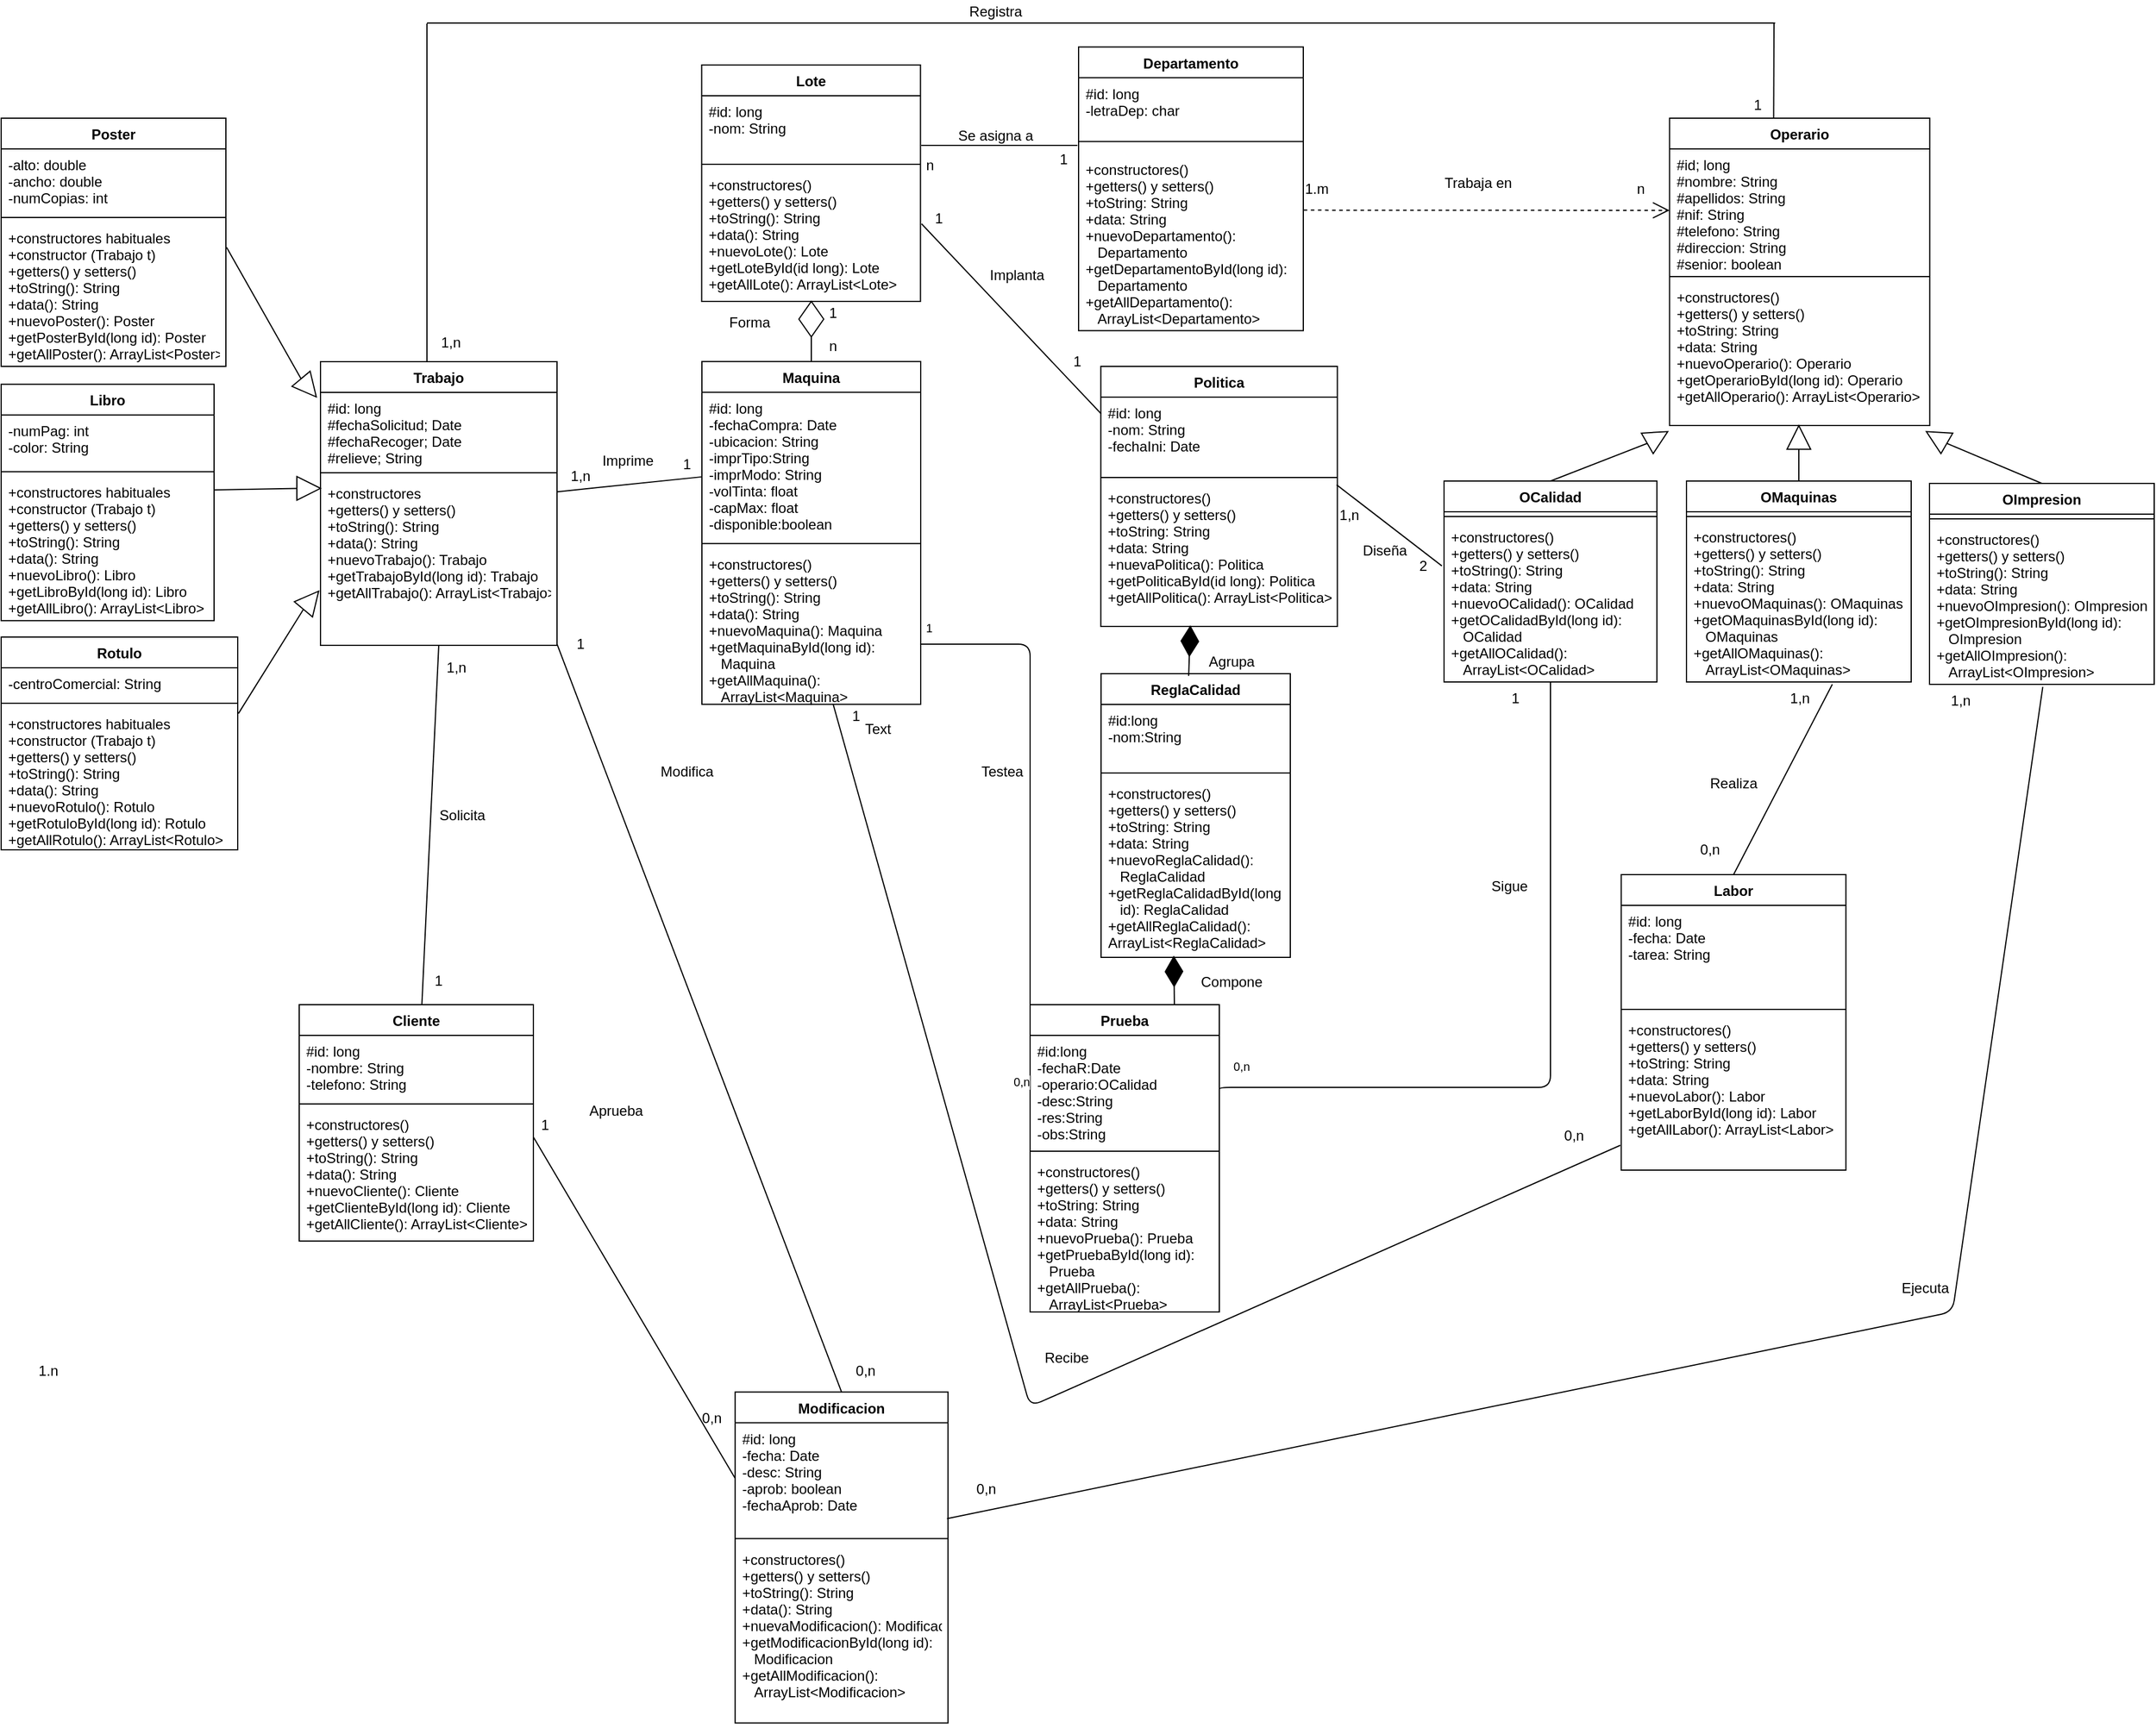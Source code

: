 <mxfile version="12.3.3" type="device" pages="1"><diagram id="FINPR5G2HzoAXYaAKj14" name="Page-1"><mxGraphModel dx="1006" dy="542" grid="1" gridSize="10" guides="1" tooltips="1" connect="1" arrows="1" fold="1" page="1" pageScale="1" pageWidth="3300" pageHeight="2339" math="0" shadow="0"><root><mxCell id="0"/><mxCell id="1" parent="0"/><mxCell id="1oXscA4LE7z4bwvGvyT2-3" value="Trabajo" style="swimlane;fontStyle=1;align=center;verticalAlign=top;childLayout=stackLayout;horizontal=1;startSize=26;horizontalStack=0;resizeParent=1;resizeParentMax=0;resizeLast=0;collapsible=1;marginBottom=0;" parent="1" vertex="1"><mxGeometry x="350" y="336" width="200" height="240" as="geometry"><mxRectangle x="310" y="308" width="70" height="26" as="alternateBounds"/></mxGeometry></mxCell><mxCell id="1oXscA4LE7z4bwvGvyT2-4" value="#id: long&#10;#fechaSolicitud; Date&#10;#fechaRecoger; Date&#10;#relieve; String&#10;" style="text;strokeColor=none;fillColor=none;align=left;verticalAlign=top;spacingLeft=4;spacingRight=4;overflow=hidden;rotatable=0;points=[[0,0.5],[1,0.5]];portConstraint=eastwest;" parent="1oXscA4LE7z4bwvGvyT2-3" vertex="1"><mxGeometry y="26" width="200" height="64" as="geometry"/></mxCell><mxCell id="1oXscA4LE7z4bwvGvyT2-5" value="" style="line;strokeWidth=1;fillColor=none;align=left;verticalAlign=middle;spacingTop=-1;spacingLeft=3;spacingRight=3;rotatable=0;labelPosition=right;points=[];portConstraint=eastwest;" parent="1oXscA4LE7z4bwvGvyT2-3" vertex="1"><mxGeometry y="90" width="200" height="8" as="geometry"/></mxCell><mxCell id="1oXscA4LE7z4bwvGvyT2-6" value="+constructores&#10;+getters() y setters()&#10;+toString(): String&#10;+data(): String&#10;+nuevoTrabajo(): Trabajo&#10;+getTrabajoById(long id): Trabajo&#10;+getAllTrabajo(): ArrayList&lt;Trabajo&gt;" style="text;strokeColor=none;fillColor=none;align=left;verticalAlign=top;spacingLeft=4;spacingRight=4;overflow=hidden;rotatable=0;points=[[0,0.5],[1,0.5]];portConstraint=eastwest;" parent="1oXscA4LE7z4bwvGvyT2-3" vertex="1"><mxGeometry y="98" width="200" height="142" as="geometry"/></mxCell><mxCell id="1oXscA4LE7z4bwvGvyT2-8" value="Rotulo" style="swimlane;fontStyle=1;align=center;verticalAlign=top;childLayout=stackLayout;horizontal=1;startSize=26;horizontalStack=0;resizeParent=1;resizeParentMax=0;resizeLast=0;collapsible=1;marginBottom=0;" parent="1" vertex="1"><mxGeometry x="80" y="569" width="200" height="180" as="geometry"><mxRectangle x="85" y="520" width="70" height="26" as="alternateBounds"/></mxGeometry></mxCell><mxCell id="1oXscA4LE7z4bwvGvyT2-9" value="-centroComercial: String" style="text;strokeColor=none;fillColor=none;align=left;verticalAlign=top;spacingLeft=4;spacingRight=4;overflow=hidden;rotatable=0;points=[[0,0.5],[1,0.5]];portConstraint=eastwest;" parent="1oXscA4LE7z4bwvGvyT2-8" vertex="1"><mxGeometry y="26" width="200" height="26" as="geometry"/></mxCell><mxCell id="1oXscA4LE7z4bwvGvyT2-10" value="" style="line;strokeWidth=1;fillColor=none;align=left;verticalAlign=middle;spacingTop=-1;spacingLeft=3;spacingRight=3;rotatable=0;labelPosition=right;points=[];portConstraint=eastwest;" parent="1oXscA4LE7z4bwvGvyT2-8" vertex="1"><mxGeometry y="52" width="200" height="8" as="geometry"/></mxCell><mxCell id="1oXscA4LE7z4bwvGvyT2-11" value="+constructores habituales&#10;+constructor (Trabajo t)&#10;+getters() y setters()&#10;+toString(): String&#10;+data(): String&#10;+nuevoRotulo(): Rotulo&#10;+getRotuloById(long id): Rotulo&#10;+getAllRotulo(): ArrayList&lt;Rotulo&gt;" style="text;strokeColor=none;fillColor=none;align=left;verticalAlign=top;spacingLeft=4;spacingRight=4;overflow=hidden;rotatable=0;points=[[0,0.5],[1,0.5]];portConstraint=eastwest;" parent="1oXscA4LE7z4bwvGvyT2-8" vertex="1"><mxGeometry y="60" width="200" height="120" as="geometry"/></mxCell><mxCell id="1oXscA4LE7z4bwvGvyT2-12" value="Poster&#10;" style="swimlane;fontStyle=1;align=center;verticalAlign=top;childLayout=stackLayout;horizontal=1;startSize=26;horizontalStack=0;resizeParent=1;resizeParentMax=0;resizeLast=0;collapsible=1;marginBottom=0;" parent="1" vertex="1"><mxGeometry x="80" y="130" width="190" height="210" as="geometry"><mxRectangle x="80" y="80" width="70" height="26" as="alternateBounds"/></mxGeometry></mxCell><mxCell id="1oXscA4LE7z4bwvGvyT2-13" value="-alto: double&#10;-ancho: double&#10;-numCopias: int" style="text;strokeColor=none;fillColor=none;align=left;verticalAlign=top;spacingLeft=4;spacingRight=4;overflow=hidden;rotatable=0;points=[[0,0.5],[1,0.5]];portConstraint=eastwest;" parent="1oXscA4LE7z4bwvGvyT2-12" vertex="1"><mxGeometry y="26" width="190" height="54" as="geometry"/></mxCell><mxCell id="1oXscA4LE7z4bwvGvyT2-14" value="" style="line;strokeWidth=1;fillColor=none;align=left;verticalAlign=middle;spacingTop=-1;spacingLeft=3;spacingRight=3;rotatable=0;labelPosition=right;points=[];portConstraint=eastwest;" parent="1oXscA4LE7z4bwvGvyT2-12" vertex="1"><mxGeometry y="80" width="190" height="8" as="geometry"/></mxCell><mxCell id="1oXscA4LE7z4bwvGvyT2-15" value="+constructores habituales&#10;+constructor (Trabajo t)&#10;+getters() y setters()&#10;+toString(): String&#10;+data(): String&#10;+nuevoPoster(): Poster&#10;+getPosterById(long id): Poster&#10;+getAllPoster(): ArrayList&lt;Poster&gt;" style="text;strokeColor=none;fillColor=none;align=left;verticalAlign=top;spacingLeft=4;spacingRight=4;overflow=hidden;rotatable=0;points=[[0,0.5],[1,0.5]];portConstraint=eastwest;" parent="1oXscA4LE7z4bwvGvyT2-12" vertex="1"><mxGeometry y="88" width="190" height="122" as="geometry"/></mxCell><mxCell id="1oXscA4LE7z4bwvGvyT2-27" value="Cliente" style="swimlane;fontStyle=1;align=center;verticalAlign=top;childLayout=stackLayout;horizontal=1;startSize=26;horizontalStack=0;resizeParent=1;resizeParentMax=0;resizeLast=0;collapsible=1;marginBottom=0;" parent="1" vertex="1"><mxGeometry x="332" y="880" width="198" height="200" as="geometry"><mxRectangle x="380" y="20" width="70" height="26" as="alternateBounds"/></mxGeometry></mxCell><mxCell id="1oXscA4LE7z4bwvGvyT2-31" value="#id: long&#10;-nombre: String&#10;-telefono: String" style="text;strokeColor=none;fillColor=none;align=left;verticalAlign=top;spacingLeft=4;spacingRight=4;overflow=hidden;rotatable=0;points=[[0,0.5],[1,0.5]];portConstraint=eastwest;" parent="1oXscA4LE7z4bwvGvyT2-27" vertex="1"><mxGeometry y="26" width="198" height="54" as="geometry"/></mxCell><mxCell id="1oXscA4LE7z4bwvGvyT2-29" value="" style="line;strokeWidth=1;fillColor=none;align=left;verticalAlign=middle;spacingTop=-1;spacingLeft=3;spacingRight=3;rotatable=0;labelPosition=right;points=[];portConstraint=eastwest;" parent="1oXscA4LE7z4bwvGvyT2-27" vertex="1"><mxGeometry y="80" width="198" height="8" as="geometry"/></mxCell><mxCell id="1oXscA4LE7z4bwvGvyT2-30" value="+constructores()&#10;+getters() y setters()&#10;+toString(): String&#10;+data(): String&#10;+nuevoCliente(): Cliente&#10;+getClienteById(long id): Cliente&#10;+getAllCliente(): ArrayList&lt;Cliente&gt;" style="text;strokeColor=none;fillColor=none;align=left;verticalAlign=top;spacingLeft=4;spacingRight=4;overflow=hidden;rotatable=0;points=[[0,0.5],[1,0.5]];portConstraint=eastwest;" parent="1oXscA4LE7z4bwvGvyT2-27" vertex="1"><mxGeometry y="88" width="198" height="112" as="geometry"/></mxCell><mxCell id="1oXscA4LE7z4bwvGvyT2-33" value="Maquina" style="swimlane;fontStyle=1;align=center;verticalAlign=top;childLayout=stackLayout;horizontal=1;startSize=26;horizontalStack=0;resizeParent=1;resizeParentMax=0;resizeLast=0;collapsible=1;marginBottom=0;" parent="1" vertex="1"><mxGeometry x="672.5" y="335.9" width="185" height="290" as="geometry"><mxRectangle x="580" y="304.9" width="80" height="26" as="alternateBounds"/></mxGeometry></mxCell><mxCell id="1oXscA4LE7z4bwvGvyT2-34" value="#id: long&#10;-fechaCompra: Date&#10;-ubicacion: String&#10;-imprTipo:String&#10;-imprModo: String&#10;-volTinta: float&#10;-capMax: float&#10;-disponible:boolean&#10;&#10;&#10;&#10;" style="text;strokeColor=none;fillColor=none;align=left;verticalAlign=top;spacingLeft=4;spacingRight=4;overflow=hidden;rotatable=0;points=[[0,0.5],[1,0.5]];portConstraint=eastwest;" parent="1oXscA4LE7z4bwvGvyT2-33" vertex="1"><mxGeometry y="26" width="185" height="124" as="geometry"/></mxCell><mxCell id="1oXscA4LE7z4bwvGvyT2-35" value="" style="line;strokeWidth=1;fillColor=none;align=left;verticalAlign=middle;spacingTop=-1;spacingLeft=3;spacingRight=3;rotatable=0;labelPosition=right;points=[];portConstraint=eastwest;" parent="1oXscA4LE7z4bwvGvyT2-33" vertex="1"><mxGeometry y="150" width="185" height="8" as="geometry"/></mxCell><mxCell id="1oXscA4LE7z4bwvGvyT2-36" value="+constructores()&#10;+getters() y setters()&#10;+toString(): String&#10;+data(): String&#10;+nuevoMaquina(): Maquina&#10;+getMaquinaById(long id): &#10;   Maquina&#10;+getAllMaquina(): &#10;   ArrayList&lt;Maquina&gt;&#10;" style="text;strokeColor=none;fillColor=none;align=left;verticalAlign=top;spacingLeft=4;spacingRight=4;overflow=hidden;rotatable=0;points=[[0,0.5],[1,0.5]];portConstraint=eastwest;" parent="1oXscA4LE7z4bwvGvyT2-33" vertex="1"><mxGeometry y="158" width="185" height="132" as="geometry"/></mxCell><mxCell id="1oXscA4LE7z4bwvGvyT2-38" value="Lote" style="swimlane;fontStyle=1;align=center;verticalAlign=top;childLayout=stackLayout;horizontal=1;startSize=26;horizontalStack=0;resizeParent=1;resizeParentMax=0;resizeLast=0;collapsible=1;marginBottom=0;" parent="1" vertex="1"><mxGeometry x="672.3" y="85" width="185" height="200" as="geometry"><mxRectangle x="559.8" y="80" width="60" height="26" as="alternateBounds"/></mxGeometry></mxCell><mxCell id="1oXscA4LE7z4bwvGvyT2-39" value="#id: long&#10;-nom: String&#10;" style="text;strokeColor=none;fillColor=none;align=left;verticalAlign=top;spacingLeft=4;spacingRight=4;overflow=hidden;rotatable=0;points=[[0,0.5],[1,0.5]];portConstraint=eastwest;" parent="1oXscA4LE7z4bwvGvyT2-38" vertex="1"><mxGeometry y="26" width="185" height="54" as="geometry"/></mxCell><mxCell id="1oXscA4LE7z4bwvGvyT2-40" value="" style="line;strokeWidth=1;fillColor=none;align=left;verticalAlign=middle;spacingTop=-1;spacingLeft=3;spacingRight=3;rotatable=0;labelPosition=right;points=[];portConstraint=eastwest;" parent="1oXscA4LE7z4bwvGvyT2-38" vertex="1"><mxGeometry y="80" width="185" height="8" as="geometry"/></mxCell><mxCell id="1oXscA4LE7z4bwvGvyT2-41" value="+constructores()&#10;+getters() y setters()&#10;+toString(): String&#10;+data(): String&#10;+nuevoLote(): Lote&#10;+getLoteById(id long): Lote&#10;+getAllLote(): ArrayList&lt;Lote&gt;" style="text;strokeColor=none;fillColor=none;align=left;verticalAlign=top;spacingLeft=4;spacingRight=4;overflow=hidden;rotatable=0;points=[[0,0.5],[1,0.5]];portConstraint=eastwest;" parent="1oXscA4LE7z4bwvGvyT2-38" vertex="1"><mxGeometry y="88" width="185" height="112" as="geometry"/></mxCell><mxCell id="B73v2lXdH34x8dakDg6a-5" value="Libro" style="swimlane;fontStyle=1;align=center;verticalAlign=top;childLayout=stackLayout;horizontal=1;startSize=26;horizontalStack=0;resizeParent=1;resizeParentMax=0;resizeLast=0;collapsible=1;marginBottom=0;" parent="1" vertex="1"><mxGeometry x="80" y="355.1" width="180" height="200" as="geometry"><mxRectangle x="85" y="308.1" width="60" height="26" as="alternateBounds"/></mxGeometry></mxCell><mxCell id="B73v2lXdH34x8dakDg6a-6" value="-numPag: int&#10;-color: String" style="text;strokeColor=none;fillColor=none;align=left;verticalAlign=top;spacingLeft=4;spacingRight=4;overflow=hidden;rotatable=0;points=[[0,0.5],[1,0.5]];portConstraint=eastwest;" parent="B73v2lXdH34x8dakDg6a-5" vertex="1"><mxGeometry y="26" width="180" height="44" as="geometry"/></mxCell><mxCell id="B73v2lXdH34x8dakDg6a-7" value="" style="line;strokeWidth=1;fillColor=none;align=left;verticalAlign=middle;spacingTop=-1;spacingLeft=3;spacingRight=3;rotatable=0;labelPosition=right;points=[];portConstraint=eastwest;" parent="B73v2lXdH34x8dakDg6a-5" vertex="1"><mxGeometry y="70" width="180" height="8" as="geometry"/></mxCell><mxCell id="B73v2lXdH34x8dakDg6a-8" value="+constructores habituales&#10;+constructor (Trabajo t)&#10;+getters() y setters()&#10;+toString(): String&#10;+data(): String&#10;+nuevoLibro(): Libro&#10;+getLibroById(long id): Libro&#10;+getAllLibro(): ArrayList&lt;Libro&gt;" style="text;strokeColor=none;fillColor=none;align=left;verticalAlign=top;spacingLeft=4;spacingRight=4;overflow=hidden;rotatable=0;points=[[0,0.5],[1,0.5]];portConstraint=eastwest;" parent="B73v2lXdH34x8dakDg6a-5" vertex="1"><mxGeometry y="78" width="180" height="122" as="geometry"/></mxCell><mxCell id="B73v2lXdH34x8dakDg6a-9" value="Departamento" style="swimlane;fontStyle=1;align=center;verticalAlign=top;childLayout=stackLayout;horizontal=1;startSize=26;horizontalStack=0;resizeParent=1;resizeParentMax=0;resizeLast=0;collapsible=1;marginBottom=0;" parent="1" vertex="1"><mxGeometry x="991" y="69.8" width="190" height="240" as="geometry"><mxRectangle x="820" y="79.8" width="110" height="26" as="alternateBounds"/></mxGeometry></mxCell><mxCell id="B73v2lXdH34x8dakDg6a-10" value="#id: long&#10;-letraDep: char" style="text;strokeColor=none;fillColor=none;align=left;verticalAlign=top;spacingLeft=4;spacingRight=4;overflow=hidden;rotatable=0;points=[[0,0.5],[1,0.5]];portConstraint=eastwest;" parent="B73v2lXdH34x8dakDg6a-9" vertex="1"><mxGeometry y="26" width="190" height="44" as="geometry"/></mxCell><mxCell id="B73v2lXdH34x8dakDg6a-11" value="" style="line;strokeWidth=1;fillColor=none;align=left;verticalAlign=middle;spacingTop=-1;spacingLeft=3;spacingRight=3;rotatable=0;labelPosition=right;points=[];portConstraint=eastwest;" parent="B73v2lXdH34x8dakDg6a-9" vertex="1"><mxGeometry y="70" width="190" height="20" as="geometry"/></mxCell><mxCell id="B73v2lXdH34x8dakDg6a-12" value="+constructores()&#10;+getters() y setters()&#10;+toString: String&#10;+data: String&#10;+nuevoDepartamento(): &#10;   Departamento&#10;+getDepartamentoById(long id):&#10;   Departamento&#10;+getAllDepartamento():&#10;   ArrayList&lt;Departamento&gt;" style="text;strokeColor=none;fillColor=none;align=left;verticalAlign=top;spacingLeft=4;spacingRight=4;overflow=hidden;rotatable=0;points=[[0,0.5],[1,0.5]];portConstraint=eastwest;" parent="B73v2lXdH34x8dakDg6a-9" vertex="1"><mxGeometry y="90" width="190" height="150" as="geometry"/></mxCell><mxCell id="B73v2lXdH34x8dakDg6a-13" value="Operario" style="swimlane;fontStyle=1;align=center;verticalAlign=top;childLayout=stackLayout;horizontal=1;startSize=26;horizontalStack=0;resizeParent=1;resizeParentMax=0;resizeLast=0;collapsible=1;marginBottom=0;" parent="1" vertex="1"><mxGeometry x="1490.7" y="130" width="220" height="260" as="geometry"><mxRectangle x="1055.2" y="282" width="80" height="26" as="alternateBounds"/></mxGeometry></mxCell><mxCell id="B73v2lXdH34x8dakDg6a-14" value="#id; long&#10;#nombre: String&#10;#apellidos: String&#10;#nif: String&#10;#telefono: String&#10;#direccion: String&#10;#senior: boolean" style="text;strokeColor=none;fillColor=none;align=left;verticalAlign=top;spacingLeft=4;spacingRight=4;overflow=hidden;rotatable=0;points=[[0,0.5],[1,0.5]];portConstraint=eastwest;" parent="B73v2lXdH34x8dakDg6a-13" vertex="1"><mxGeometry y="26" width="220" height="104" as="geometry"/></mxCell><mxCell id="B73v2lXdH34x8dakDg6a-15" value="" style="line;strokeWidth=1;fillColor=none;align=left;verticalAlign=middle;spacingTop=-1;spacingLeft=3;spacingRight=3;rotatable=0;labelPosition=right;points=[];portConstraint=eastwest;" parent="B73v2lXdH34x8dakDg6a-13" vertex="1"><mxGeometry y="130" width="220" height="8" as="geometry"/></mxCell><mxCell id="B73v2lXdH34x8dakDg6a-16" value="+constructores()&#10;+getters() y setters()&#10;+toString: String&#10;+data: String&#10;+nuevoOperario(): Operario&#10;+getOperarioById(long id): Operario&#10;+getAllOperario(): ArrayList&lt;Operario&gt;" style="text;strokeColor=none;fillColor=none;align=left;verticalAlign=top;spacingLeft=4;spacingRight=4;overflow=hidden;rotatable=0;points=[[0,0.5],[1,0.5]];portConstraint=eastwest;" parent="B73v2lXdH34x8dakDg6a-13" vertex="1"><mxGeometry y="138" width="220" height="122" as="geometry"/></mxCell><mxCell id="B73v2lXdH34x8dakDg6a-17" value="OImpresion" style="swimlane;fontStyle=1;align=center;verticalAlign=top;childLayout=stackLayout;horizontal=1;startSize=26;horizontalStack=0;resizeParent=1;resizeParentMax=0;resizeLast=0;collapsible=1;marginBottom=0;" parent="1" vertex="1"><mxGeometry x="1710.5" y="439" width="190" height="170" as="geometry"><mxRectangle x="849.8" y="470" width="130" height="26" as="alternateBounds"/></mxGeometry></mxCell><mxCell id="B73v2lXdH34x8dakDg6a-19" value="" style="line;strokeWidth=1;fillColor=none;align=left;verticalAlign=middle;spacingTop=-1;spacingLeft=3;spacingRight=3;rotatable=0;labelPosition=right;points=[];portConstraint=eastwest;" parent="B73v2lXdH34x8dakDg6a-17" vertex="1"><mxGeometry y="26" width="190" height="8" as="geometry"/></mxCell><mxCell id="B73v2lXdH34x8dakDg6a-20" value="+constructores()&#10;+getters() y setters()&#10;+toString(): String&#10;+data: String&#10;+nuevoOImpresion(): OImpresion&#10;+getOImpresionById(long id):&#10;   OImpresion&#10;+getAllOImpresion(): &#10;   ArrayList&lt;OImpresion&gt;" style="text;strokeColor=none;fillColor=none;align=left;verticalAlign=top;spacingLeft=4;spacingRight=4;overflow=hidden;rotatable=0;points=[[0,0.5],[1,0.5]];portConstraint=eastwest;" parent="B73v2lXdH34x8dakDg6a-17" vertex="1"><mxGeometry y="34" width="190" height="136" as="geometry"/></mxCell><mxCell id="B73v2lXdH34x8dakDg6a-22" value="OMaquinas" style="swimlane;fontStyle=1;align=center;verticalAlign=top;childLayout=stackLayout;horizontal=1;startSize=26;horizontalStack=0;resizeParent=1;resizeParentMax=0;resizeLast=0;collapsible=1;marginBottom=0;" parent="1" vertex="1"><mxGeometry x="1505" y="437" width="190" height="170" as="geometry"><mxRectangle x="1025.2" y="472" width="130" height="26" as="alternateBounds"/></mxGeometry></mxCell><mxCell id="B73v2lXdH34x8dakDg6a-24" value="" style="line;strokeWidth=1;fillColor=none;align=left;verticalAlign=middle;spacingTop=-1;spacingLeft=3;spacingRight=3;rotatable=0;labelPosition=right;points=[];portConstraint=eastwest;" parent="B73v2lXdH34x8dakDg6a-22" vertex="1"><mxGeometry y="26" width="190" height="8" as="geometry"/></mxCell><mxCell id="B73v2lXdH34x8dakDg6a-25" value="+constructores()&#10;+getters() y setters()&#10;+toString(): String&#10;+data: String&#10;+nuevoOMaquinas(): OMaquinas&#10;+getOMaquinasById(long id):&#10;   OMaquinas&#10;+getAllOMaquinas(): &#10;   ArrayList&lt;OMaquinas&gt;&#10;" style="text;strokeColor=none;fillColor=none;align=left;verticalAlign=top;spacingLeft=4;spacingRight=4;overflow=hidden;rotatable=0;points=[[0,0.5],[1,0.5]];portConstraint=eastwest;" parent="B73v2lXdH34x8dakDg6a-22" vertex="1"><mxGeometry y="34" width="190" height="136" as="geometry"/></mxCell><mxCell id="B73v2lXdH34x8dakDg6a-26" value="OCalidad" style="swimlane;fontStyle=1;align=center;verticalAlign=top;childLayout=stackLayout;horizontal=1;startSize=26;horizontalStack=0;resizeParent=1;resizeParentMax=0;resizeLast=0;collapsible=1;marginBottom=0;" parent="1" vertex="1"><mxGeometry x="1300" y="437" width="180" height="170" as="geometry"><mxRectangle x="1240" y="470" width="120" height="26" as="alternateBounds"/></mxGeometry></mxCell><mxCell id="B73v2lXdH34x8dakDg6a-28" value="" style="line;strokeWidth=1;fillColor=none;align=left;verticalAlign=middle;spacingTop=-1;spacingLeft=3;spacingRight=3;rotatable=0;labelPosition=right;points=[];portConstraint=eastwest;" parent="B73v2lXdH34x8dakDg6a-26" vertex="1"><mxGeometry y="26" width="180" height="8" as="geometry"/></mxCell><mxCell id="B73v2lXdH34x8dakDg6a-29" value="+constructores()&#10;+getters() y setters()&#10;+toString(): String&#10;+data: String&#10;+nuevoOCalidad(): OCalidad&#10;+getOCalidadById(long id):&#10;   OCalidad&#10;+getAllOCalidad(): &#10;   ArrayList&lt;OCalidad&gt;" style="text;strokeColor=none;fillColor=none;align=left;verticalAlign=top;spacingLeft=4;spacingRight=4;overflow=hidden;rotatable=0;points=[[0,0.5],[1,0.5]];portConstraint=eastwest;" parent="B73v2lXdH34x8dakDg6a-26" vertex="1"><mxGeometry y="34" width="180" height="136" as="geometry"/></mxCell><mxCell id="B73v2lXdH34x8dakDg6a-30" value="Labor" style="swimlane;fontStyle=1;align=center;verticalAlign=top;childLayout=stackLayout;horizontal=1;startSize=26;horizontalStack=0;resizeParent=1;resizeParentMax=0;resizeLast=0;collapsible=1;marginBottom=0;" parent="1" vertex="1"><mxGeometry x="1449.8" y="770" width="190" height="250" as="geometry"><mxRectangle x="835.3" y="584" width="60" height="26" as="alternateBounds"/></mxGeometry></mxCell><mxCell id="B73v2lXdH34x8dakDg6a-31" value="#id: long&#10;-fecha: Date&#10;-tarea: String&#10;" style="text;strokeColor=none;fillColor=none;align=left;verticalAlign=top;spacingLeft=4;spacingRight=4;overflow=hidden;rotatable=0;points=[[0,0.5],[1,0.5]];portConstraint=eastwest;" parent="B73v2lXdH34x8dakDg6a-30" vertex="1"><mxGeometry y="26" width="190" height="84" as="geometry"/></mxCell><mxCell id="B73v2lXdH34x8dakDg6a-32" value="" style="line;strokeWidth=1;fillColor=none;align=left;verticalAlign=middle;spacingTop=-1;spacingLeft=3;spacingRight=3;rotatable=0;labelPosition=right;points=[];portConstraint=eastwest;" parent="B73v2lXdH34x8dakDg6a-30" vertex="1"><mxGeometry y="110" width="190" height="8" as="geometry"/></mxCell><mxCell id="B73v2lXdH34x8dakDg6a-33" value="+constructores()&#10;+getters() y setters()&#10;+toString: String&#10;+data: String&#10;+nuevoLabor(): Labor&#10;+getLaborById(long id): Labor&#10;+getAllLabor(): ArrayList&lt;Labor&gt;" style="text;strokeColor=none;fillColor=none;align=left;verticalAlign=top;spacingLeft=4;spacingRight=4;overflow=hidden;rotatable=0;points=[[0,0.5],[1,0.5]];portConstraint=eastwest;" parent="B73v2lXdH34x8dakDg6a-30" vertex="1"><mxGeometry y="118" width="190" height="132" as="geometry"/></mxCell><mxCell id="B73v2lXdH34x8dakDg6a-34" value="Modificacion" style="swimlane;fontStyle=1;align=center;verticalAlign=top;childLayout=stackLayout;horizontal=1;startSize=26;horizontalStack=0;resizeParent=1;resizeParentMax=0;resizeLast=0;collapsible=1;marginBottom=0;" parent="1" vertex="1"><mxGeometry x="700.6" y="1207.8" width="180" height="280" as="geometry"><mxRectangle x="589.6" y="609.8" width="100" height="26" as="alternateBounds"/></mxGeometry></mxCell><mxCell id="B73v2lXdH34x8dakDg6a-35" value="#id: long&#10;-fecha: Date&#10;-desc: String&#10;-aprob: boolean&#10;-fechaAprob: Date&#10;" style="text;strokeColor=none;fillColor=none;align=left;verticalAlign=top;spacingLeft=4;spacingRight=4;overflow=hidden;rotatable=0;points=[[0,0.5],[1,0.5]];portConstraint=eastwest;" parent="B73v2lXdH34x8dakDg6a-34" vertex="1"><mxGeometry y="26" width="180" height="94" as="geometry"/></mxCell><mxCell id="B73v2lXdH34x8dakDg6a-36" value="" style="line;strokeWidth=1;fillColor=none;align=left;verticalAlign=middle;spacingTop=-1;spacingLeft=3;spacingRight=3;rotatable=0;labelPosition=right;points=[];portConstraint=eastwest;" parent="B73v2lXdH34x8dakDg6a-34" vertex="1"><mxGeometry y="120" width="180" height="8" as="geometry"/></mxCell><mxCell id="B73v2lXdH34x8dakDg6a-37" value="+constructores()&#10;+getters() y setters()&#10;+toString(): String&#10;+data(): String&#10;+nuevaModificacion(): Modificacion&#10;+getModificacionById(long id): &#10;   Modificacion&#10;+getAllModificacion(): &#10;   ArrayList&lt;Modificacion&gt;" style="text;strokeColor=none;fillColor=none;align=left;verticalAlign=top;spacingLeft=4;spacingRight=4;overflow=hidden;rotatable=0;points=[[0,0.5],[1,0.5]];portConstraint=eastwest;" parent="B73v2lXdH34x8dakDg6a-34" vertex="1"><mxGeometry y="128" width="180" height="152" as="geometry"/></mxCell><mxCell id="B73v2lXdH34x8dakDg6a-38" value="Politica" style="swimlane;fontStyle=1;align=center;verticalAlign=top;childLayout=stackLayout;horizontal=1;startSize=26;horizontalStack=0;resizeParent=1;resizeParentMax=0;resizeLast=0;collapsible=1;marginBottom=0;" parent="1" vertex="1"><mxGeometry x="1009.8" y="340" width="200" height="220" as="geometry"><mxRectangle x="1049.8" y="584" width="70" height="26" as="alternateBounds"/></mxGeometry></mxCell><mxCell id="B73v2lXdH34x8dakDg6a-39" value="#id: long&#10;-nom: String&#10;-fechaIni: Date&#10;" style="text;strokeColor=none;fillColor=none;align=left;verticalAlign=top;spacingLeft=4;spacingRight=4;overflow=hidden;rotatable=0;points=[[0,0.5],[1,0.5]];portConstraint=eastwest;" parent="B73v2lXdH34x8dakDg6a-38" vertex="1"><mxGeometry y="26" width="200" height="64" as="geometry"/></mxCell><mxCell id="B73v2lXdH34x8dakDg6a-40" value="" style="line;strokeWidth=1;fillColor=none;align=left;verticalAlign=middle;spacingTop=-1;spacingLeft=3;spacingRight=3;rotatable=0;labelPosition=right;points=[];portConstraint=eastwest;" parent="B73v2lXdH34x8dakDg6a-38" vertex="1"><mxGeometry y="90" width="200" height="8" as="geometry"/></mxCell><mxCell id="B73v2lXdH34x8dakDg6a-41" value="+constructores()&#10;+getters() y setters()&#10;+toString: String&#10;+data: String &#10;+nuevaPolitica(): Politica&#10;+getPoliticaById(id long): Politica&#10;+getAllPolitica(): ArrayList&lt;Politica&gt;" style="text;strokeColor=none;fillColor=none;align=left;verticalAlign=top;spacingLeft=4;spacingRight=4;overflow=hidden;rotatable=0;points=[[0,0.5],[1,0.5]];portConstraint=eastwest;" parent="B73v2lXdH34x8dakDg6a-38" vertex="1"><mxGeometry y="98" width="200" height="122" as="geometry"/></mxCell><mxCell id="XLXHDITQY2P4VodOv5Uc-3" value="" style="triangle;whiteSpace=wrap;html=1;rotation=50;" parent="1" vertex="1"><mxGeometry x="330" y="348.147" width="20" height="20" as="geometry"/></mxCell><mxCell id="XLXHDITQY2P4VodOv5Uc-4" value="" style="triangle;whiteSpace=wrap;html=1;" parent="1" vertex="1"><mxGeometry x="330" y="433.147" width="20" height="20" as="geometry"/></mxCell><mxCell id="XLXHDITQY2P4VodOv5Uc-5" value="" style="triangle;whiteSpace=wrap;html=1;rotation=-50;" parent="1" vertex="1"><mxGeometry x="332" y="527.853" width="20" height="20" as="geometry"/></mxCell><mxCell id="XLXHDITQY2P4VodOv5Uc-6" value="" style="endArrow=none;html=1;entryX=1.003;entryY=0.039;entryDx=0;entryDy=0;entryPerimeter=0;exitX=0;exitY=0.5;exitDx=0;exitDy=0;" parent="1" source="XLXHDITQY2P4VodOv5Uc-5" target="1oXscA4LE7z4bwvGvyT2-11" edge="1"><mxGeometry width="50" height="50" relative="1" as="geometry"><mxPoint x="330" y="540" as="sourcePoint"/><mxPoint x="130" y="1140" as="targetPoint"/></mxGeometry></mxCell><mxCell id="XLXHDITQY2P4VodOv5Uc-7" value="" style="endArrow=none;html=1;entryX=0.999;entryY=0.093;entryDx=0;entryDy=0;entryPerimeter=0;" parent="1" source="XLXHDITQY2P4VodOv5Uc-4" target="B73v2lXdH34x8dakDg6a-8" edge="1"><mxGeometry width="50" height="50" relative="1" as="geometry"><mxPoint x="328" y="444" as="sourcePoint"/><mxPoint x="265" y="444" as="targetPoint"/></mxGeometry></mxCell><mxCell id="XLXHDITQY2P4VodOv5Uc-9" value="" style="endArrow=none;html=1;entryX=1.003;entryY=0.174;entryDx=0;entryDy=0;entryPerimeter=0;exitX=0;exitY=0.5;exitDx=0;exitDy=0;" parent="1" source="XLXHDITQY2P4VodOv5Uc-3" target="1oXscA4LE7z4bwvGvyT2-15" edge="1"><mxGeometry width="50" height="50" relative="1" as="geometry"><mxPoint x="330" y="350" as="sourcePoint"/><mxPoint x="267" y="358" as="targetPoint"/></mxGeometry></mxCell><mxCell id="XLXHDITQY2P4VodOv5Uc-10" value="" style="endArrow=none;html=1;entryX=0.5;entryY=0;entryDx=0;entryDy=0;exitX=0;exitY=0.5;exitDx=0;exitDy=0;" parent="1" source="XLXHDITQY2P4VodOv5Uc-16" target="B73v2lXdH34x8dakDg6a-17" edge="1"><mxGeometry width="50" height="50" relative="1" as="geometry"><mxPoint x="1670.5" y="405" as="sourcePoint"/><mxPoint x="651.04" y="247.488" as="targetPoint"/></mxGeometry></mxCell><mxCell id="XLXHDITQY2P4VodOv5Uc-11" value="" style="endArrow=none;html=1;entryX=0.5;entryY=0;entryDx=0;entryDy=0;exitX=0;exitY=0.5;exitDx=0;exitDy=0;" parent="1" source="XLXHDITQY2P4VodOv5Uc-15" target="B73v2lXdH34x8dakDg6a-22" edge="1"><mxGeometry width="50" height="50" relative="1" as="geometry"><mxPoint x="1550.5" y="430" as="sourcePoint"/><mxPoint x="661.04" y="257.488" as="targetPoint"/></mxGeometry></mxCell><mxCell id="XLXHDITQY2P4VodOv5Uc-12" value="" style="endArrow=none;html=1;entryX=0.5;entryY=0;entryDx=0;entryDy=0;exitX=0;exitY=0.5;exitDx=0;exitDy=0;" parent="1" source="XLXHDITQY2P4VodOv5Uc-13" target="B73v2lXdH34x8dakDg6a-26" edge="1"><mxGeometry width="50" height="50" relative="1" as="geometry"><mxPoint x="1780.5" y="400" as="sourcePoint"/><mxPoint x="671.04" y="267.488" as="targetPoint"/></mxGeometry></mxCell><mxCell id="XLXHDITQY2P4VodOv5Uc-13" value="" style="triangle;whiteSpace=wrap;html=1;rotation=-30;" parent="1" vertex="1"><mxGeometry x="1470.5" y="390.147" width="20" height="20" as="geometry"/></mxCell><mxCell id="XLXHDITQY2P4VodOv5Uc-15" value="" style="triangle;whiteSpace=wrap;html=1;rotation=-90;" parent="1" vertex="1"><mxGeometry x="1590" y="390.147" width="20" height="20" as="geometry"/></mxCell><mxCell id="XLXHDITQY2P4VodOv5Uc-16" value="" style="triangle;whiteSpace=wrap;html=1;rotation=-150;" parent="1" vertex="1"><mxGeometry x="1706.5" y="390.147" width="20" height="20" as="geometry"/></mxCell><mxCell id="XLXHDITQY2P4VodOv5Uc-17" value="" style="endArrow=none;html=1;entryX=1;entryY=0.085;entryDx=0;entryDy=0;entryPerimeter=0;" parent="1" source="1oXscA4LE7z4bwvGvyT2-34" target="1oXscA4LE7z4bwvGvyT2-6" edge="1"><mxGeometry width="50" height="50" relative="1" as="geometry"><mxPoint x="80" y="1190" as="sourcePoint"/><mxPoint x="130" y="1140" as="targetPoint"/></mxGeometry></mxCell><mxCell id="XLXHDITQY2P4VodOv5Uc-18" value="" style="rhombus;whiteSpace=wrap;html=1;" parent="1" vertex="1"><mxGeometry x="754.5" y="285" width="21" height="30" as="geometry"/></mxCell><mxCell id="XLXHDITQY2P4VodOv5Uc-20" value="" style="endArrow=none;html=1;entryX=0.5;entryY=1;entryDx=0;entryDy=0;exitX=0.5;exitY=0;exitDx=0;exitDy=0;" parent="1" source="1oXscA4LE7z4bwvGvyT2-33" target="XLXHDITQY2P4VodOv5Uc-18" edge="1"><mxGeometry width="50" height="50" relative="1" as="geometry"><mxPoint x="580" y="335.167" as="sourcePoint"/><mxPoint x="630" y="285.167" as="targetPoint"/></mxGeometry></mxCell><mxCell id="XLXHDITQY2P4VodOv5Uc-22" value="" style="endArrow=none;html=1;" parent="1" edge="1"><mxGeometry width="50" height="50" relative="1" as="geometry"><mxPoint x="858" y="153" as="sourcePoint"/><mxPoint x="990" y="153" as="targetPoint"/></mxGeometry></mxCell><mxCell id="XLXHDITQY2P4VodOv5Uc-27" value="" style="endArrow=open;endSize=12;dashed=1;html=1;exitX=1.002;exitY=0.32;exitDx=0;exitDy=0;exitPerimeter=0;entryX=0;entryY=0.5;entryDx=0;entryDy=0;" parent="1" source="B73v2lXdH34x8dakDg6a-12" target="B73v2lXdH34x8dakDg6a-14" edge="1"><mxGeometry x="-0.132" y="-71" width="160" relative="1" as="geometry"><mxPoint x="1349.55" y="199.536" as="sourcePoint"/><mxPoint x="1450" y="250" as="targetPoint"/><mxPoint as="offset"/></mxGeometry></mxCell><mxCell id="XLXHDITQY2P4VodOv5Uc-30" value="" style="endArrow=none;html=1;entryX=0.5;entryY=1;entryDx=0;entryDy=0;" parent="1" source="1oXscA4LE7z4bwvGvyT2-27" target="1oXscA4LE7z4bwvGvyT2-3" edge="1"><mxGeometry width="50" height="50" relative="1" as="geometry"><mxPoint x="80" y="1230" as="sourcePoint"/><mxPoint x="445" y="579" as="targetPoint"/></mxGeometry></mxCell><mxCell id="XLXHDITQY2P4VodOv5Uc-31" value="" style="endArrow=none;html=1;exitX=-0.01;exitY=0.278;exitDx=0;exitDy=0;exitPerimeter=0;entryX=0.997;entryY=0.018;entryDx=0;entryDy=0;entryPerimeter=0;" parent="1" source="B73v2lXdH34x8dakDg6a-29" target="B73v2lXdH34x8dakDg6a-41" edge="1"><mxGeometry width="50" height="50" relative="1" as="geometry"><mxPoint x="1240" y="460.389" as="sourcePoint"/><mxPoint x="1290" y="410.389" as="targetPoint"/></mxGeometry></mxCell><mxCell id="XLXHDITQY2P4VodOv5Uc-32" value="" style="endArrow=none;html=1;exitX=0.001;exitY=0.219;exitDx=0;exitDy=0;exitPerimeter=0;entryX=1.005;entryY=0.414;entryDx=0;entryDy=0;entryPerimeter=0;" parent="1" source="B73v2lXdH34x8dakDg6a-39" target="1oXscA4LE7z4bwvGvyT2-41" edge="1"><mxGeometry width="50" height="50" relative="1" as="geometry"><mxPoint x="1009.7" y="376.583" as="sourcePoint"/><mxPoint x="900.76" y="249.863" as="targetPoint"/></mxGeometry></mxCell><mxCell id="XLXHDITQY2P4VodOv5Uc-33" value="" style="endArrow=none;html=1;exitX=0.649;exitY=1.015;exitDx=0;exitDy=0;exitPerimeter=0;entryX=0.5;entryY=0;entryDx=0;entryDy=0;" parent="1" source="B73v2lXdH34x8dakDg6a-25" target="B73v2lXdH34x8dakDg6a-30" edge="1"><mxGeometry width="50" height="50" relative="1" as="geometry"><mxPoint x="1590" y="616" as="sourcePoint"/><mxPoint x="1200" y="686" as="targetPoint"/></mxGeometry></mxCell><mxCell id="XLXHDITQY2P4VodOv5Uc-34" value="" style="endArrow=none;html=1;exitX=-0.004;exitY=0.841;exitDx=0;exitDy=0;exitPerimeter=0;" parent="1" source="B73v2lXdH34x8dakDg6a-33" target="1oXscA4LE7z4bwvGvyT2-36" edge="1"><mxGeometry width="50" height="50" relative="1" as="geometry"><mxPoint x="1009.7" y="671.416" as="sourcePoint"/><mxPoint x="900.76" y="544.696" as="targetPoint"/><Array as="points"><mxPoint x="950" y="1220"/></Array></mxGeometry></mxCell><mxCell id="XLXHDITQY2P4VodOv5Uc-35" value="" style="endArrow=none;html=1;entryX=0.504;entryY=1.016;entryDx=0;entryDy=0;entryPerimeter=0;exitX=0.995;exitY=0.863;exitDx=0;exitDy=0;exitPerimeter=0;" parent="1" source="B73v2lXdH34x8dakDg6a-35" target="B73v2lXdH34x8dakDg6a-20" edge="1"><mxGeometry width="50" height="50" relative="1" as="geometry"><mxPoint x="850" y="972" as="sourcePoint"/><mxPoint x="1770.197" y="638.196" as="targetPoint"/><Array as="points"><mxPoint x="1730" y="1140"/></Array></mxGeometry></mxCell><mxCell id="XLXHDITQY2P4VodOv5Uc-37" value="" style="endArrow=none;html=1;exitX=0;exitY=0.5;exitDx=0;exitDy=0;" parent="1" source="B73v2lXdH34x8dakDg6a-35" edge="1"><mxGeometry width="50" height="50" relative="1" as="geometry"><mxPoint x="678" y="990" as="sourcePoint"/><mxPoint x="530" y="992" as="targetPoint"/></mxGeometry></mxCell><mxCell id="XLXHDITQY2P4VodOv5Uc-38" value="" style="endArrow=none;html=1;exitX=0.5;exitY=0;exitDx=0;exitDy=0;entryX=0;entryY=0.5;entryDx=0;entryDy=0;" parent="1" source="B73v2lXdH34x8dakDg6a-34" target="BGkJPFm0Atz19N2lyD_Y-31" edge="1"><mxGeometry width="50" height="50" relative="1" as="geometry"><mxPoint x="765.28" y="879.242" as="sourcePoint"/><mxPoint x="620.89" y="879.241" as="targetPoint"/></mxGeometry></mxCell><mxCell id="XLXHDITQY2P4VodOv5Uc-41" value="Solicita" style="text;html=1;strokeColor=none;fillColor=none;align=center;verticalAlign=middle;whiteSpace=wrap;rounded=0;" parent="1" vertex="1"><mxGeometry x="450" y="710.167" width="40" height="20" as="geometry"/></mxCell><mxCell id="XLXHDITQY2P4VodOv5Uc-42" value="1" style="text;html=1;strokeColor=none;fillColor=none;align=center;verticalAlign=middle;whiteSpace=wrap;rounded=0;" parent="1" vertex="1"><mxGeometry x="430" y="850.167" width="40" height="20" as="geometry"/></mxCell><mxCell id="XLXHDITQY2P4VodOv5Uc-43" value="1,n" style="text;html=1;strokeColor=none;fillColor=none;align=center;verticalAlign=middle;whiteSpace=wrap;rounded=0;" parent="1" vertex="1"><mxGeometry x="445" y="585.167" width="40" height="20" as="geometry"/></mxCell><mxCell id="XLXHDITQY2P4VodOv5Uc-44" value="Imprime" style="text;html=1;strokeColor=none;fillColor=none;align=center;verticalAlign=middle;whiteSpace=wrap;rounded=0;" parent="1" vertex="1"><mxGeometry x="590" y="409.944" width="40" height="20" as="geometry"/></mxCell><mxCell id="XLXHDITQY2P4VodOv5Uc-49" value="1,n" style="text;html=1;strokeColor=none;fillColor=none;align=center;verticalAlign=middle;whiteSpace=wrap;rounded=0;" parent="1" vertex="1"><mxGeometry x="550" y="422.944" width="40" height="20" as="geometry"/></mxCell><mxCell id="XLXHDITQY2P4VodOv5Uc-50" value="1" style="text;html=1;strokeColor=none;fillColor=none;align=center;verticalAlign=middle;whiteSpace=wrap;rounded=0;" parent="1" vertex="1"><mxGeometry x="640" y="412.944" width="40" height="20" as="geometry"/></mxCell><mxCell id="XLXHDITQY2P4VodOv5Uc-51" value="Forma" style="text;html=1;strokeColor=none;fillColor=none;align=center;verticalAlign=middle;whiteSpace=wrap;rounded=0;" parent="1" vertex="1"><mxGeometry x="672.5" y="293" width="80" height="20" as="geometry"/></mxCell><mxCell id="XLXHDITQY2P4VodOv5Uc-52" value="1" style="text;html=1;strokeColor=none;fillColor=none;align=center;verticalAlign=middle;whiteSpace=wrap;rounded=0;" parent="1" vertex="1"><mxGeometry x="775.5" y="285" width="15" height="20" as="geometry"/></mxCell><mxCell id="XLXHDITQY2P4VodOv5Uc-53" value="n" style="text;html=1;strokeColor=none;fillColor=none;align=center;verticalAlign=middle;whiteSpace=wrap;rounded=0;" parent="1" vertex="1"><mxGeometry x="775.5" y="313" width="15" height="20" as="geometry"/></mxCell><mxCell id="XLXHDITQY2P4VodOv5Uc-54" value="Se asigna a" style="text;html=1;strokeColor=none;fillColor=none;align=center;verticalAlign=middle;whiteSpace=wrap;rounded=0;" parent="1" vertex="1"><mxGeometry x="880.5" y="135" width="80" height="20" as="geometry"/></mxCell><mxCell id="XLXHDITQY2P4VodOv5Uc-55" value="n" style="text;html=1;strokeColor=none;fillColor=none;align=center;verticalAlign=middle;whiteSpace=wrap;rounded=0;" parent="1" vertex="1"><mxGeometry x="858" y="160" width="15" height="20" as="geometry"/></mxCell><mxCell id="XLXHDITQY2P4VodOv5Uc-56" value="1" style="text;html=1;strokeColor=none;fillColor=none;align=center;verticalAlign=middle;whiteSpace=wrap;rounded=0;" parent="1" vertex="1"><mxGeometry x="971" y="155" width="15" height="20" as="geometry"/></mxCell><mxCell id="XLXHDITQY2P4VodOv5Uc-57" value="1.m" style="text;html=1;strokeColor=none;fillColor=none;align=center;verticalAlign=middle;whiteSpace=wrap;rounded=0;" parent="1" vertex="1"><mxGeometry x="1185" y="180" width="15" height="20" as="geometry"/></mxCell><mxCell id="XLXHDITQY2P4VodOv5Uc-59" value="n" style="text;html=1;strokeColor=none;fillColor=none;align=center;verticalAlign=middle;whiteSpace=wrap;rounded=0;" parent="1" vertex="1"><mxGeometry x="1458.648" y="180" width="15" height="20" as="geometry"/></mxCell><mxCell id="XLXHDITQY2P4VodOv5Uc-60" value="Trabaja en" style="text;html=1;strokeColor=none;fillColor=none;align=center;verticalAlign=middle;whiteSpace=wrap;rounded=0;" parent="1" vertex="1"><mxGeometry x="1289.407" y="175" width="80" height="20" as="geometry"/></mxCell><mxCell id="BGkJPFm0Atz19N2lyD_Y-1" value="Diseña" style="text;html=1;strokeColor=none;fillColor=none;align=center;verticalAlign=middle;whiteSpace=wrap;rounded=0;" parent="1" vertex="1"><mxGeometry x="1209.5" y="486" width="80" height="20" as="geometry"/></mxCell><mxCell id="BGkJPFm0Atz19N2lyD_Y-3" value="&lt;div&gt;2&lt;/div&gt;&lt;div&gt;&lt;br&gt;&lt;/div&gt;" style="text;html=1;strokeColor=none;fillColor=none;align=center;verticalAlign=middle;whiteSpace=wrap;rounded=0;" parent="1" vertex="1"><mxGeometry x="1274.5" y="506" width="15" height="20" as="geometry"/></mxCell><mxCell id="BGkJPFm0Atz19N2lyD_Y-10" value="1,n" style="text;html=1;strokeColor=none;fillColor=none;align=center;verticalAlign=middle;whiteSpace=wrap;rounded=0;" parent="1" vertex="1"><mxGeometry x="1200" y="455.944" width="40" height="20" as="geometry"/></mxCell><mxCell id="BGkJPFm0Atz19N2lyD_Y-11" value="&lt;div&gt;Realiza&lt;/div&gt;&lt;div&gt;&lt;br&gt;&lt;/div&gt;" style="text;html=1;strokeColor=none;fillColor=none;align=center;verticalAlign=middle;whiteSpace=wrap;rounded=0;" parent="1" vertex="1"><mxGeometry x="1525" y="690" width="40" height="20" as="geometry"/></mxCell><mxCell id="BGkJPFm0Atz19N2lyD_Y-12" value="&lt;div&gt;0,n&lt;/div&gt;" style="text;html=1;strokeColor=none;fillColor=none;align=center;verticalAlign=middle;whiteSpace=wrap;rounded=0;" parent="1" vertex="1"><mxGeometry x="1505" y="739" width="40" height="20" as="geometry"/></mxCell><mxCell id="BGkJPFm0Atz19N2lyD_Y-14" value="1,n" style="text;html=1;strokeColor=none;fillColor=none;align=center;verticalAlign=middle;whiteSpace=wrap;rounded=0;" parent="1" vertex="1"><mxGeometry x="1716.5" y="613" width="40" height="20" as="geometry"/></mxCell><mxCell id="BGkJPFm0Atz19N2lyD_Y-20" value="Ejecuta" style="text;html=1;strokeColor=none;fillColor=none;align=center;verticalAlign=middle;whiteSpace=wrap;rounded=0;" parent="1" vertex="1"><mxGeometry x="1686.5" y="1110" width="40" height="20" as="geometry"/></mxCell><mxCell id="BGkJPFm0Atz19N2lyD_Y-21" value="&lt;div&gt;0,n&lt;/div&gt;" style="text;html=1;strokeColor=none;fillColor=none;align=center;verticalAlign=middle;whiteSpace=wrap;rounded=0;" parent="1" vertex="1"><mxGeometry x="893" y="1280" width="40" height="20" as="geometry"/></mxCell><mxCell id="BGkJPFm0Atz19N2lyD_Y-22" value="1,n" style="text;html=1;strokeColor=none;fillColor=none;align=center;verticalAlign=middle;whiteSpace=wrap;rounded=0;" parent="1" vertex="1"><mxGeometry x="1580.5" y="610.5" width="40" height="20" as="geometry"/></mxCell><mxCell id="BGkJPFm0Atz19N2lyD_Y-23" value="1" style="text;html=1;strokeColor=none;fillColor=none;align=center;verticalAlign=middle;whiteSpace=wrap;rounded=0;" parent="1" vertex="1"><mxGeometry x="853" y="204.944" width="40" height="20" as="geometry"/></mxCell><mxCell id="BGkJPFm0Atz19N2lyD_Y-24" value="1" style="text;html=1;strokeColor=none;fillColor=none;align=center;verticalAlign=middle;whiteSpace=wrap;rounded=0;" parent="1" vertex="1"><mxGeometry x="970" y="325.944" width="40" height="20" as="geometry"/></mxCell><mxCell id="BGkJPFm0Atz19N2lyD_Y-25" value="Implanta" style="text;html=1;strokeColor=none;fillColor=none;align=center;verticalAlign=middle;whiteSpace=wrap;rounded=0;" parent="1" vertex="1"><mxGeometry x="898.5" y="253" width="80" height="20" as="geometry"/></mxCell><mxCell id="BGkJPFm0Atz19N2lyD_Y-26" value="1" style="text;html=1;strokeColor=none;fillColor=none;align=center;verticalAlign=middle;whiteSpace=wrap;rounded=0;" parent="1" vertex="1"><mxGeometry x="783" y="625.944" width="40" height="20" as="geometry"/></mxCell><mxCell id="BGkJPFm0Atz19N2lyD_Y-27" value="0,n" style="text;html=1;strokeColor=none;fillColor=none;align=center;verticalAlign=middle;whiteSpace=wrap;rounded=0;" parent="1" vertex="1"><mxGeometry x="1390" y="981.444" width="40" height="20" as="geometry"/></mxCell><mxCell id="BGkJPFm0Atz19N2lyD_Y-28" value="Recibe" style="text;html=1;strokeColor=none;fillColor=none;align=center;verticalAlign=middle;whiteSpace=wrap;rounded=0;" parent="1" vertex="1"><mxGeometry x="940.5" y="1169" width="80" height="20" as="geometry"/></mxCell><mxCell id="BGkJPFm0Atz19N2lyD_Y-30" value="Modifica" style="text;html=1;strokeColor=none;fillColor=none;align=center;verticalAlign=middle;whiteSpace=wrap;rounded=0;" parent="1" vertex="1"><mxGeometry x="640" y="672.944" width="40" height="20" as="geometry"/></mxCell><mxCell id="BGkJPFm0Atz19N2lyD_Y-31" value="1" style="text;html=1;strokeColor=none;fillColor=none;align=center;verticalAlign=middle;whiteSpace=wrap;rounded=0;" parent="1" vertex="1"><mxGeometry x="550" y="564.944" width="40" height="20" as="geometry"/></mxCell><mxCell id="BGkJPFm0Atz19N2lyD_Y-33" value="&lt;div&gt;0,n&lt;/div&gt;" style="text;html=1;strokeColor=none;fillColor=none;align=center;verticalAlign=middle;whiteSpace=wrap;rounded=0;" parent="1" vertex="1"><mxGeometry x="790.5" y="1179.944" width="40" height="20" as="geometry"/></mxCell><mxCell id="BGkJPFm0Atz19N2lyD_Y-34" value="Aprueba" style="text;html=1;strokeColor=none;fillColor=none;align=center;verticalAlign=middle;whiteSpace=wrap;rounded=0;" parent="1" vertex="1"><mxGeometry x="580" y="959.944" width="40" height="20" as="geometry"/></mxCell><mxCell id="BGkJPFm0Atz19N2lyD_Y-35" value="1" style="text;html=1;strokeColor=none;fillColor=none;align=center;verticalAlign=middle;whiteSpace=wrap;rounded=0;" parent="1" vertex="1"><mxGeometry x="520" y="971.667" width="40" height="20" as="geometry"/></mxCell><mxCell id="BGkJPFm0Atz19N2lyD_Y-36" value="0,n" style="text;html=1;strokeColor=none;fillColor=none;align=center;verticalAlign=middle;whiteSpace=wrap;rounded=0;" parent="1" vertex="1"><mxGeometry x="660.5" y="1219.944" width="40" height="20" as="geometry"/></mxCell><mxCell id="jB4rwqZGv2FRFhE75lIz-1" value="" style="endArrow=none;html=1;" parent="1" edge="1"><mxGeometry width="50" height="50" relative="1" as="geometry"><mxPoint x="440" y="50" as="sourcePoint"/><mxPoint x="440" y="336" as="targetPoint"/></mxGeometry></mxCell><mxCell id="jB4rwqZGv2FRFhE75lIz-3" value="" style="endArrow=none;html=1;" parent="1" edge="1"><mxGeometry width="50" height="50" relative="1" as="geometry"><mxPoint x="440" y="49.5" as="sourcePoint"/><mxPoint x="1580" y="49.5" as="targetPoint"/></mxGeometry></mxCell><mxCell id="jB4rwqZGv2FRFhE75lIz-4" value="" style="endArrow=none;html=1;exitX=0.5;exitY=0;exitDx=0;exitDy=0;" parent="1" edge="1"><mxGeometry width="50" height="50" relative="1" as="geometry"><mxPoint x="1578.7" y="130" as="sourcePoint"/><mxPoint x="1579" y="50" as="targetPoint"/></mxGeometry></mxCell><mxCell id="jB4rwqZGv2FRFhE75lIz-5" value="Registra" style="text;html=1;strokeColor=none;fillColor=none;align=center;verticalAlign=middle;whiteSpace=wrap;rounded=0;" parent="1" vertex="1"><mxGeometry x="900.5" y="30" width="40" height="20" as="geometry"/></mxCell><UserObject label="&lt;div&gt;1&lt;/div&gt;&lt;div&gt;&lt;br&gt;&lt;/div&gt;" link="https://www.youtube.com/watch?v=tzZSjyX8SaM" id="jB4rwqZGv2FRFhE75lIz-6"><mxCell style="text;html=1;" parent="1" vertex="1"><mxGeometry x="1560" y="105" width="280" height="30" as="geometry"/></mxCell></UserObject><mxCell id="jB4rwqZGv2FRFhE75lIz-7" value="1.n" style="text;html=1;strokeColor=none;fillColor=none;align=center;verticalAlign=middle;whiteSpace=wrap;rounded=0;" parent="1" vertex="1"><mxGeometry x="100" y="1180" width="40" height="20" as="geometry"/></mxCell><mxCell id="jB4rwqZGv2FRFhE75lIz-9" value="&lt;div&gt;1,n&lt;/div&gt;&lt;div&gt;&lt;br&gt;&lt;/div&gt;" style="text;html=1;resizable=0;points=[];autosize=1;align=left;verticalAlign=top;spacingTop=-4;" parent="1" vertex="1"><mxGeometry x="450" y="310" width="30" height="30" as="geometry"/></mxCell><mxCell id="cvJd3Z47-45OOQzsDMyV-5" value="ReglaCalidad" style="swimlane;fontStyle=1;align=center;verticalAlign=top;childLayout=stackLayout;horizontal=1;startSize=26;horizontalStack=0;resizeParent=1;resizeParentMax=0;resizeLast=0;collapsible=1;marginBottom=0;" parent="1" vertex="1"><mxGeometry x="1010" y="600" width="160" height="240" as="geometry"/></mxCell><mxCell id="cvJd3Z47-45OOQzsDMyV-6" value="#id:long&#10;-nom:String&#10;" style="text;strokeColor=none;fillColor=none;align=left;verticalAlign=top;spacingLeft=4;spacingRight=4;overflow=hidden;rotatable=0;points=[[0,0.5],[1,0.5]];portConstraint=eastwest;" parent="cvJd3Z47-45OOQzsDMyV-5" vertex="1"><mxGeometry y="26" width="160" height="54" as="geometry"/></mxCell><mxCell id="cvJd3Z47-45OOQzsDMyV-7" value="" style="line;strokeWidth=1;fillColor=none;align=left;verticalAlign=middle;spacingTop=-1;spacingLeft=3;spacingRight=3;rotatable=0;labelPosition=right;points=[];portConstraint=eastwest;" parent="cvJd3Z47-45OOQzsDMyV-5" vertex="1"><mxGeometry y="80" width="160" height="8" as="geometry"/></mxCell><mxCell id="mg5eIz5G96N2rT2RD6O6-3" value="+constructores()&#10;+getters() y setters()&#10;+toString: String&#10;+data: String&#10;+nuevoReglaCalidad(): &#10;   ReglaCalidad&#10;+getReglaCalidadById(long &#10;   id): ReglaCalidad&#10;+getAllReglaCalidad(): &#10;ArrayList&lt;ReglaCalidad&gt;" style="text;strokeColor=none;fillColor=none;align=left;verticalAlign=top;spacingLeft=4;spacingRight=4;overflow=hidden;rotatable=0;points=[[0,0.5],[1,0.5]];portConstraint=eastwest;" vertex="1" parent="cvJd3Z47-45OOQzsDMyV-5"><mxGeometry y="88" width="160" height="152" as="geometry"/></mxCell><mxCell id="cvJd3Z47-45OOQzsDMyV-9" value="" style="endArrow=diamondThin;endFill=1;endSize=24;html=1;exitX=0.463;exitY=0.008;exitDx=0;exitDy=0;exitPerimeter=0;" parent="1" source="cvJd3Z47-45OOQzsDMyV-5" edge="1"><mxGeometry width="160" relative="1" as="geometry"><mxPoint x="1086" y="607" as="sourcePoint"/><mxPoint x="1085.5" y="559" as="targetPoint"/></mxGeometry></mxCell><mxCell id="cvJd3Z47-45OOQzsDMyV-11" value="Prueba" style="swimlane;fontStyle=1;align=center;verticalAlign=top;childLayout=stackLayout;horizontal=1;startSize=26;horizontalStack=0;resizeParent=1;resizeParentMax=0;resizeLast=0;collapsible=1;marginBottom=0;" parent="1" vertex="1"><mxGeometry x="950" y="880" width="160" height="260" as="geometry"/></mxCell><mxCell id="cvJd3Z47-45OOQzsDMyV-12" value="#id:long&#10;-fechaR:Date&#10;-operario:OCalidad&#10;-desc:String&#10;-res:String&#10;-obs:String&#10;" style="text;strokeColor=none;fillColor=none;align=left;verticalAlign=top;spacingLeft=4;spacingRight=4;overflow=hidden;rotatable=0;points=[[0,0.5],[1,0.5]];portConstraint=eastwest;" parent="cvJd3Z47-45OOQzsDMyV-11" vertex="1"><mxGeometry y="26" width="160" height="94" as="geometry"/></mxCell><mxCell id="cvJd3Z47-45OOQzsDMyV-13" value="" style="line;strokeWidth=1;fillColor=none;align=left;verticalAlign=middle;spacingTop=-1;spacingLeft=3;spacingRight=3;rotatable=0;labelPosition=right;points=[];portConstraint=eastwest;" parent="cvJd3Z47-45OOQzsDMyV-11" vertex="1"><mxGeometry y="120" width="160" height="8" as="geometry"/></mxCell><mxCell id="mg5eIz5G96N2rT2RD6O6-1" value="+constructores()&#10;+getters() y setters()&#10;+toString: String&#10;+data: String&#10;+nuevoPrueba(): Prueba&#10;+getPruebaById(long id): &#10;   Prueba&#10;+getAllPrueba(): &#10;   ArrayList&lt;Prueba&gt;" style="text;strokeColor=none;fillColor=none;align=left;verticalAlign=top;spacingLeft=4;spacingRight=4;overflow=hidden;rotatable=0;points=[[0,0.5],[1,0.5]];portConstraint=eastwest;" vertex="1" parent="cvJd3Z47-45OOQzsDMyV-11"><mxGeometry y="128" width="160" height="132" as="geometry"/></mxCell><mxCell id="cvJd3Z47-45OOQzsDMyV-15" value="" style="endArrow=none;html=1;edgeStyle=orthogonalEdgeStyle;entryX=0;entryY=0.5;entryDx=0;entryDy=0;" parent="1" source="1oXscA4LE7z4bwvGvyT2-36" target="cvJd3Z47-45OOQzsDMyV-12" edge="1"><mxGeometry relative="1" as="geometry"><mxPoint x="950" y="576" as="sourcePoint"/><mxPoint x="1017.5" y="575.5" as="targetPoint"/><Array as="points"><mxPoint x="950" y="575"/><mxPoint x="950" y="864"/></Array></mxGeometry></mxCell><mxCell id="cvJd3Z47-45OOQzsDMyV-16" value="1" style="resizable=0;html=1;align=left;verticalAlign=bottom;labelBackgroundColor=#ffffff;fontSize=10;" parent="cvJd3Z47-45OOQzsDMyV-15" connectable="0" vertex="1"><mxGeometry x="-1" relative="1" as="geometry"><mxPoint x="2.5" y="-5.5" as="offset"/></mxGeometry></mxCell><mxCell id="cvJd3Z47-45OOQzsDMyV-17" value="0,n" style="resizable=0;html=1;align=right;verticalAlign=bottom;labelBackgroundColor=#ffffff;fontSize=10;" parent="cvJd3Z47-45OOQzsDMyV-15" connectable="0" vertex="1"><mxGeometry x="1" relative="1" as="geometry"/></mxCell><mxCell id="cvJd3Z47-45OOQzsDMyV-18" value="" style="endArrow=none;html=1;edgeStyle=orthogonalEdgeStyle;exitX=1;exitY=0.5;exitDx=0;exitDy=0;entryX=0.5;entryY=1;entryDx=0;entryDy=0;" parent="1" source="cvJd3Z47-45OOQzsDMyV-12" target="B73v2lXdH34x8dakDg6a-26" edge="1"><mxGeometry relative="1" as="geometry"><mxPoint x="1230" y="676.5" as="sourcePoint"/><mxPoint x="1390" y="676.5" as="targetPoint"/><Array as="points"><mxPoint x="1110" y="950"/><mxPoint x="1390" y="950"/></Array></mxGeometry></mxCell><mxCell id="cvJd3Z47-45OOQzsDMyV-19" value="0,n" style="resizable=0;html=1;align=left;verticalAlign=bottom;labelBackgroundColor=#ffffff;fontSize=10;" parent="cvJd3Z47-45OOQzsDMyV-18" connectable="0" vertex="1"><mxGeometry x="-1" relative="1" as="geometry"><mxPoint x="10" y="-13" as="offset"/></mxGeometry></mxCell><mxCell id="cvJd3Z47-45OOQzsDMyV-21" value="Compone" style="text;html=1;align=center;verticalAlign=middle;resizable=0;points=[];;autosize=1;" parent="1" vertex="1"><mxGeometry x="1085" y="850.5" width="70" height="20" as="geometry"/></mxCell><mxCell id="cvJd3Z47-45OOQzsDMyV-22" value="Agrupa" style="text;html=1;align=center;verticalAlign=middle;resizable=0;points=[];;autosize=1;" parent="1" vertex="1"><mxGeometry x="1095" y="580" width="50" height="20" as="geometry"/></mxCell><mxCell id="cvJd3Z47-45OOQzsDMyV-23" value="Testea" style="text;html=1;align=center;verticalAlign=middle;resizable=0;points=[];;autosize=1;" parent="1" vertex="1"><mxGeometry x="900.5" y="673" width="50" height="20" as="geometry"/></mxCell><mxCell id="cvJd3Z47-45OOQzsDMyV-24" value="Sigue" style="text;html=1;align=center;verticalAlign=middle;resizable=0;points=[];;autosize=1;" parent="1" vertex="1"><mxGeometry x="1329.5" y="770" width="50" height="20" as="geometry"/></mxCell><mxCell id="cvJd3Z47-45OOQzsDMyV-25" value="1" style="text;html=1;align=center;verticalAlign=middle;resizable=0;points=[];;autosize=1;" parent="1" vertex="1"><mxGeometry x="1350" y="610.5" width="20" height="20" as="geometry"/></mxCell><mxCell id="mg5eIz5G96N2rT2RD6O6-2" value="Text" style="text;html=1;align=center;verticalAlign=middle;resizable=0;points=[];;autosize=1;" vertex="1" parent="1"><mxGeometry x="801" y="637" width="40" height="20" as="geometry"/></mxCell><mxCell id="mg5eIz5G96N2rT2RD6O6-4" value="" style="endArrow=diamondThin;endFill=1;endSize=24;html=1;" edge="1" parent="1"><mxGeometry width="160" relative="1" as="geometry"><mxPoint x="1072" y="880" as="sourcePoint"/><mxPoint x="1071.5" y="838.5" as="targetPoint"/></mxGeometry></mxCell></root></mxGraphModel></diagram></mxfile>